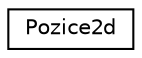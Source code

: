 digraph "Graphical Class Hierarchy"
{
  edge [fontname="Helvetica",fontsize="10",labelfontname="Helvetica",labelfontsize="10"];
  node [fontname="Helvetica",fontsize="10",shape=record];
  rankdir="LR";
  Node1 [label="Pozice2d",height=0.2,width=0.4,color="black", fillcolor="white", style="filled",URL="$struct_pozice2d.html",tooltip="Trida, ktera analyzuje lokaci, ve ktere se Hrdina nachazi. "];
}
